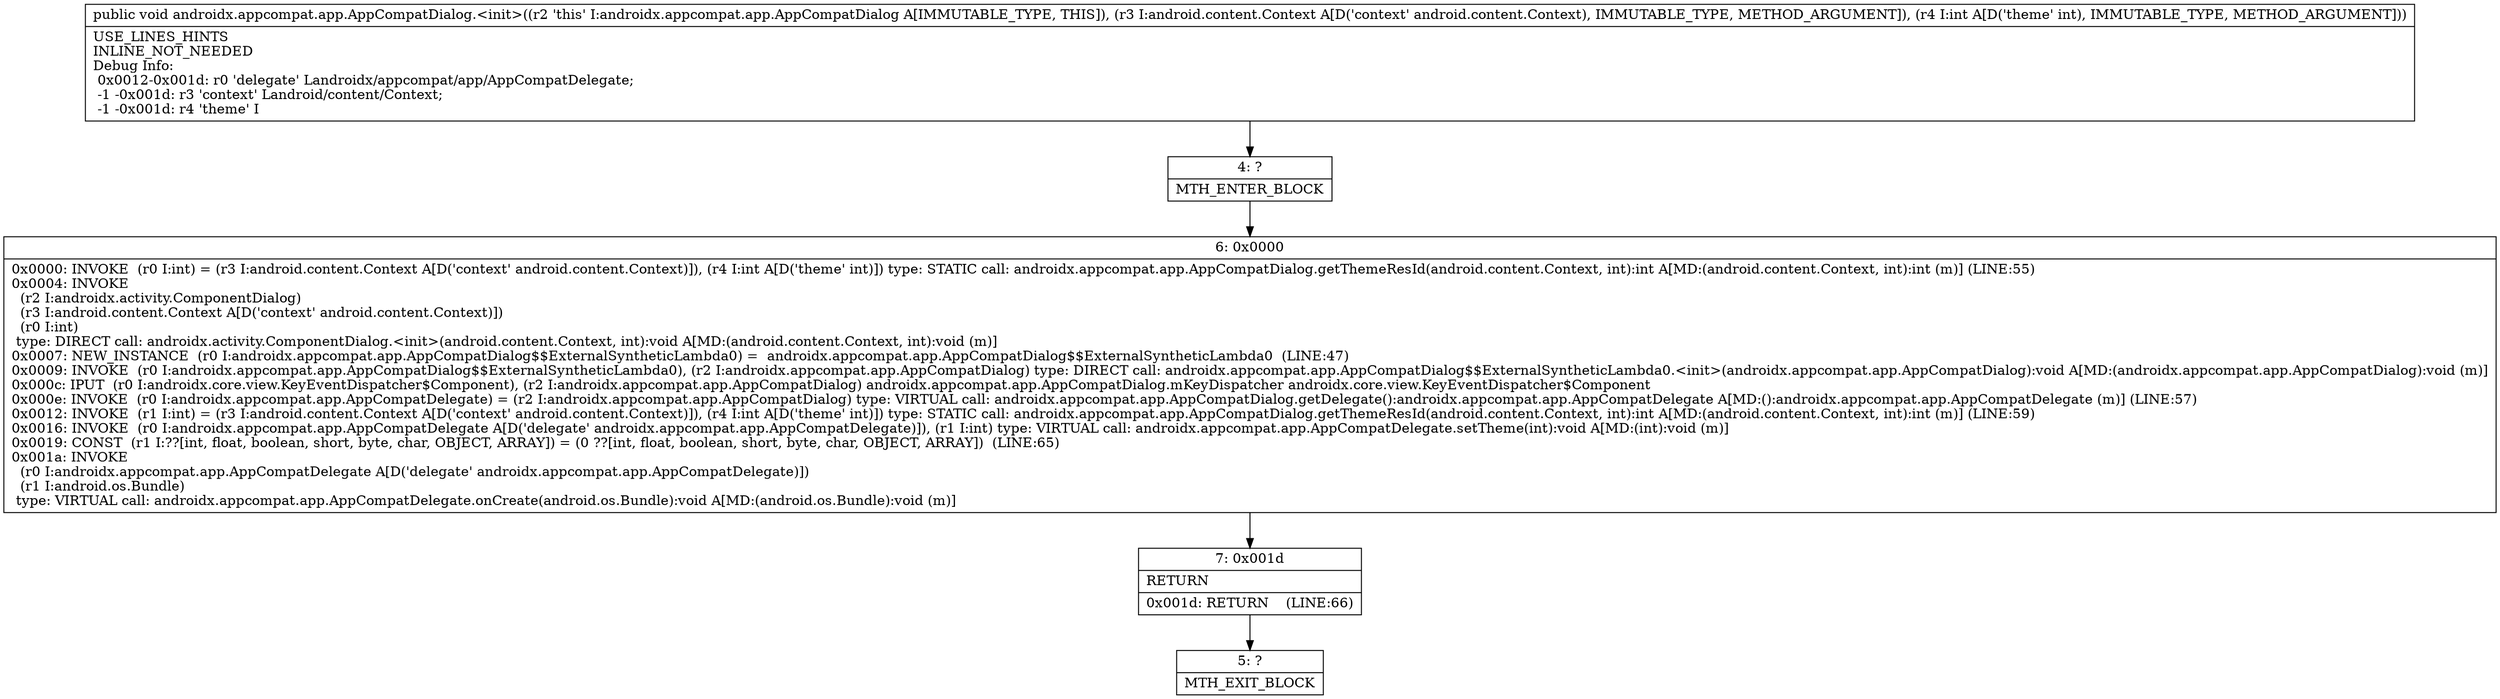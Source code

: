 digraph "CFG forandroidx.appcompat.app.AppCompatDialog.\<init\>(Landroid\/content\/Context;I)V" {
Node_4 [shape=record,label="{4\:\ ?|MTH_ENTER_BLOCK\l}"];
Node_6 [shape=record,label="{6\:\ 0x0000|0x0000: INVOKE  (r0 I:int) = (r3 I:android.content.Context A[D('context' android.content.Context)]), (r4 I:int A[D('theme' int)]) type: STATIC call: androidx.appcompat.app.AppCompatDialog.getThemeResId(android.content.Context, int):int A[MD:(android.content.Context, int):int (m)] (LINE:55)\l0x0004: INVOKE  \l  (r2 I:androidx.activity.ComponentDialog)\l  (r3 I:android.content.Context A[D('context' android.content.Context)])\l  (r0 I:int)\l type: DIRECT call: androidx.activity.ComponentDialog.\<init\>(android.content.Context, int):void A[MD:(android.content.Context, int):void (m)]\l0x0007: NEW_INSTANCE  (r0 I:androidx.appcompat.app.AppCompatDialog$$ExternalSyntheticLambda0) =  androidx.appcompat.app.AppCompatDialog$$ExternalSyntheticLambda0  (LINE:47)\l0x0009: INVOKE  (r0 I:androidx.appcompat.app.AppCompatDialog$$ExternalSyntheticLambda0), (r2 I:androidx.appcompat.app.AppCompatDialog) type: DIRECT call: androidx.appcompat.app.AppCompatDialog$$ExternalSyntheticLambda0.\<init\>(androidx.appcompat.app.AppCompatDialog):void A[MD:(androidx.appcompat.app.AppCompatDialog):void (m)]\l0x000c: IPUT  (r0 I:androidx.core.view.KeyEventDispatcher$Component), (r2 I:androidx.appcompat.app.AppCompatDialog) androidx.appcompat.app.AppCompatDialog.mKeyDispatcher androidx.core.view.KeyEventDispatcher$Component \l0x000e: INVOKE  (r0 I:androidx.appcompat.app.AppCompatDelegate) = (r2 I:androidx.appcompat.app.AppCompatDialog) type: VIRTUAL call: androidx.appcompat.app.AppCompatDialog.getDelegate():androidx.appcompat.app.AppCompatDelegate A[MD:():androidx.appcompat.app.AppCompatDelegate (m)] (LINE:57)\l0x0012: INVOKE  (r1 I:int) = (r3 I:android.content.Context A[D('context' android.content.Context)]), (r4 I:int A[D('theme' int)]) type: STATIC call: androidx.appcompat.app.AppCompatDialog.getThemeResId(android.content.Context, int):int A[MD:(android.content.Context, int):int (m)] (LINE:59)\l0x0016: INVOKE  (r0 I:androidx.appcompat.app.AppCompatDelegate A[D('delegate' androidx.appcompat.app.AppCompatDelegate)]), (r1 I:int) type: VIRTUAL call: androidx.appcompat.app.AppCompatDelegate.setTheme(int):void A[MD:(int):void (m)]\l0x0019: CONST  (r1 I:??[int, float, boolean, short, byte, char, OBJECT, ARRAY]) = (0 ??[int, float, boolean, short, byte, char, OBJECT, ARRAY])  (LINE:65)\l0x001a: INVOKE  \l  (r0 I:androidx.appcompat.app.AppCompatDelegate A[D('delegate' androidx.appcompat.app.AppCompatDelegate)])\l  (r1 I:android.os.Bundle)\l type: VIRTUAL call: androidx.appcompat.app.AppCompatDelegate.onCreate(android.os.Bundle):void A[MD:(android.os.Bundle):void (m)]\l}"];
Node_7 [shape=record,label="{7\:\ 0x001d|RETURN\l|0x001d: RETURN    (LINE:66)\l}"];
Node_5 [shape=record,label="{5\:\ ?|MTH_EXIT_BLOCK\l}"];
MethodNode[shape=record,label="{public void androidx.appcompat.app.AppCompatDialog.\<init\>((r2 'this' I:androidx.appcompat.app.AppCompatDialog A[IMMUTABLE_TYPE, THIS]), (r3 I:android.content.Context A[D('context' android.content.Context), IMMUTABLE_TYPE, METHOD_ARGUMENT]), (r4 I:int A[D('theme' int), IMMUTABLE_TYPE, METHOD_ARGUMENT]))  | USE_LINES_HINTS\lINLINE_NOT_NEEDED\lDebug Info:\l  0x0012\-0x001d: r0 'delegate' Landroidx\/appcompat\/app\/AppCompatDelegate;\l  \-1 \-0x001d: r3 'context' Landroid\/content\/Context;\l  \-1 \-0x001d: r4 'theme' I\l}"];
MethodNode -> Node_4;Node_4 -> Node_6;
Node_6 -> Node_7;
Node_7 -> Node_5;
}

